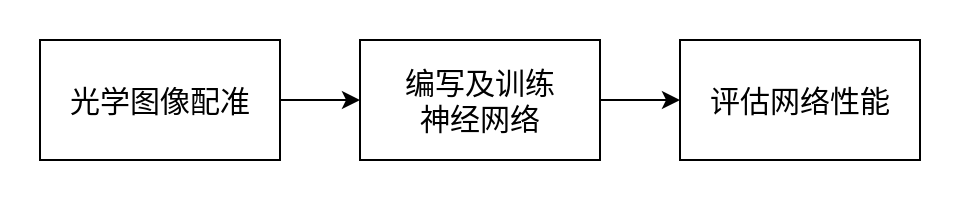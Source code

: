 <mxfile>
    <diagram id="yFkfcF8aqrtWNPGqwHom" name="Page-1">
        <mxGraphModel dx="178" dy="680" grid="1" gridSize="10" guides="1" tooltips="1" connect="1" arrows="1" fold="1" page="1" pageScale="1" pageWidth="827" pageHeight="1169" math="0" shadow="0">
            <root>
                <mxCell id="0"/>
                <mxCell id="1" parent="0"/>
                <mxCell id="7" value="" style="rounded=0;whiteSpace=wrap;html=1;fillColor=#FFFFFF;strokeColor=none;" parent="1" vertex="1">
                    <mxGeometry x="300" y="60" width="480" height="100" as="geometry"/>
                </mxCell>
                <mxCell id="4" value="" style="edgeStyle=none;html=1;strokeColor=#000000;" parent="1" source="2" target="3" edge="1">
                    <mxGeometry relative="1" as="geometry"/>
                </mxCell>
                <mxCell id="2" value="&lt;font color=&quot;#000000&quot; style=&quot;font-size: 15px&quot;&gt;光学图像配准&lt;/font&gt;" style="rounded=0;whiteSpace=wrap;html=1;fillColor=#FFFFFF;strokeColor=#000000;" parent="1" vertex="1">
                    <mxGeometry x="320" y="80" width="120" height="60" as="geometry"/>
                </mxCell>
                <mxCell id="6" value="" style="edgeStyle=none;html=1;strokeColor=#000000;" parent="1" source="3" target="5" edge="1">
                    <mxGeometry relative="1" as="geometry"/>
                </mxCell>
                <mxCell id="3" value="&lt;font color=&quot;#000000&quot; style=&quot;font-size: 15px&quot;&gt;编写及训练&lt;br&gt;神经网络&lt;/font&gt;" style="rounded=0;whiteSpace=wrap;html=1;fillColor=#FFFFFF;strokeColor=#000000;" parent="1" vertex="1">
                    <mxGeometry x="480" y="80" width="120" height="60" as="geometry"/>
                </mxCell>
                <mxCell id="5" value="&lt;font color=&quot;#000000&quot; style=&quot;font-size: 15px;&quot;&gt;评估网络性能&lt;/font&gt;" style="rounded=0;whiteSpace=wrap;html=1;fillColor=#FFFFFF;strokeColor=#000000;fontSize=15;" parent="1" vertex="1">
                    <mxGeometry x="640" y="80" width="120" height="60" as="geometry"/>
                </mxCell>
            </root>
        </mxGraphModel>
    </diagram>
</mxfile>